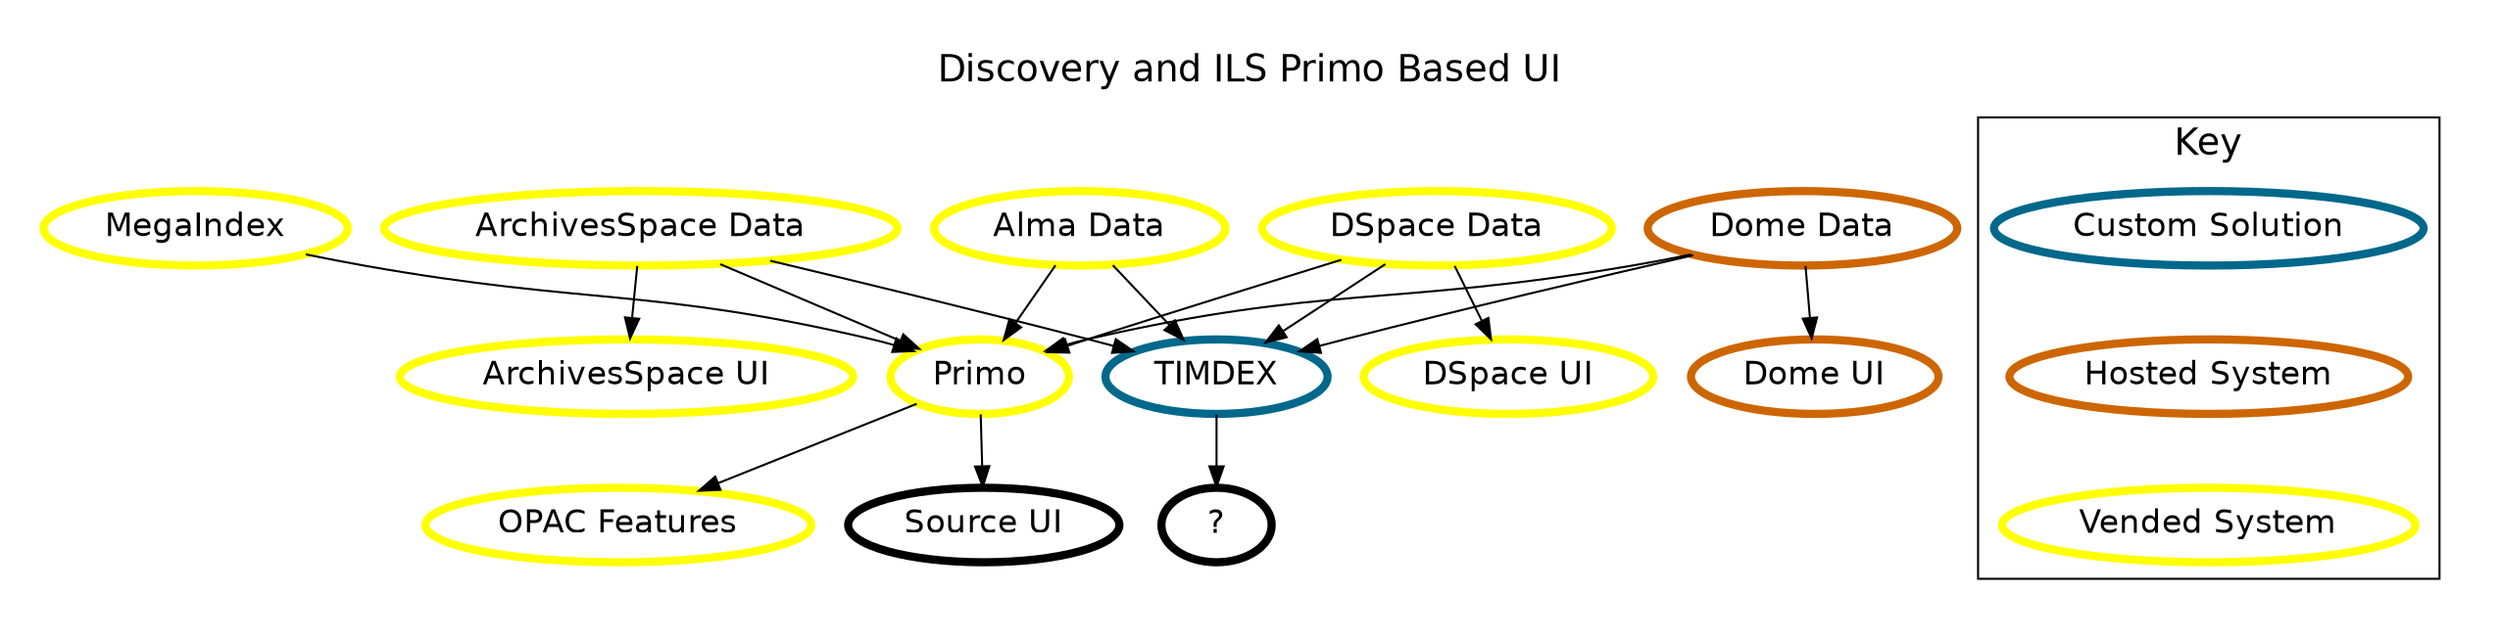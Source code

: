 // dot timdex_central.dot -Tpng > timdex_central.png
// requires installation of GraphViz (brew install graphviz, or
// http://www.graphviz.org/Download..php if that doesn't work)

digraph G {
  label="Discovery and ILS Primo Based UI";
  labelloc=t;
  fontname=helvetica;
  fontsize=18;
  node [style=filled, fontname=helvetica, fillcolor=white, penwidth=4, fontsize=16];
  pad=0.3;

  "Alma Data" -> Primo
  
  "ArchivesSpace Data" -> "ArchivesSpace UI"
  "ArchivesSpace Data" -> Primo

  "DSpace Data" -> "DSpace UI"
  "DSpace Data" -> Primo

  "Dome Data" -> "Dome UI"
  "Dome Data" -> Primo

  "ArchivesSpace Data" -> TIMDEX
  "DSpace Data" -> TIMDEX
  "Dome Data" -> TIMDEX

  "MegaIndex" -> Primo

  Primo -> "Source UI"
  Primo -> "OPAC Features"

  Primo[color=Yellow1]
  "ArchivesSpace Data"[color=Yellow1]
  "ArchivesSpace UI"[color=Yellow1]
  "DSpace UI"[color=Yellow1]
  "DSpace Data"[color=Yellow1]
  MegaIndex[color=Yellow1]
  "Alma Data"[color=Yellow1]
  "OPAC Features"[color=Yellow1]

  "Dome Data"[color=darkorange3]
  "Dome UI"[color=darkorange3]

  "Alma Data" -> TIMDEX
  TIMDEX[color=DeepSkyBlue4]
  TIMDEX -> "?"
  
  subgraph clusterLegend {
    label="Key";
    {
     k4[label="Vended System", color=Yellow1];
     k2[label="Hosted System", color=darkorange3];
     k1[label="Custom Solution", color=DeepSkyBlue4]
     k1 -> k2 -> k4 [style=invis]
     }
  }
}
